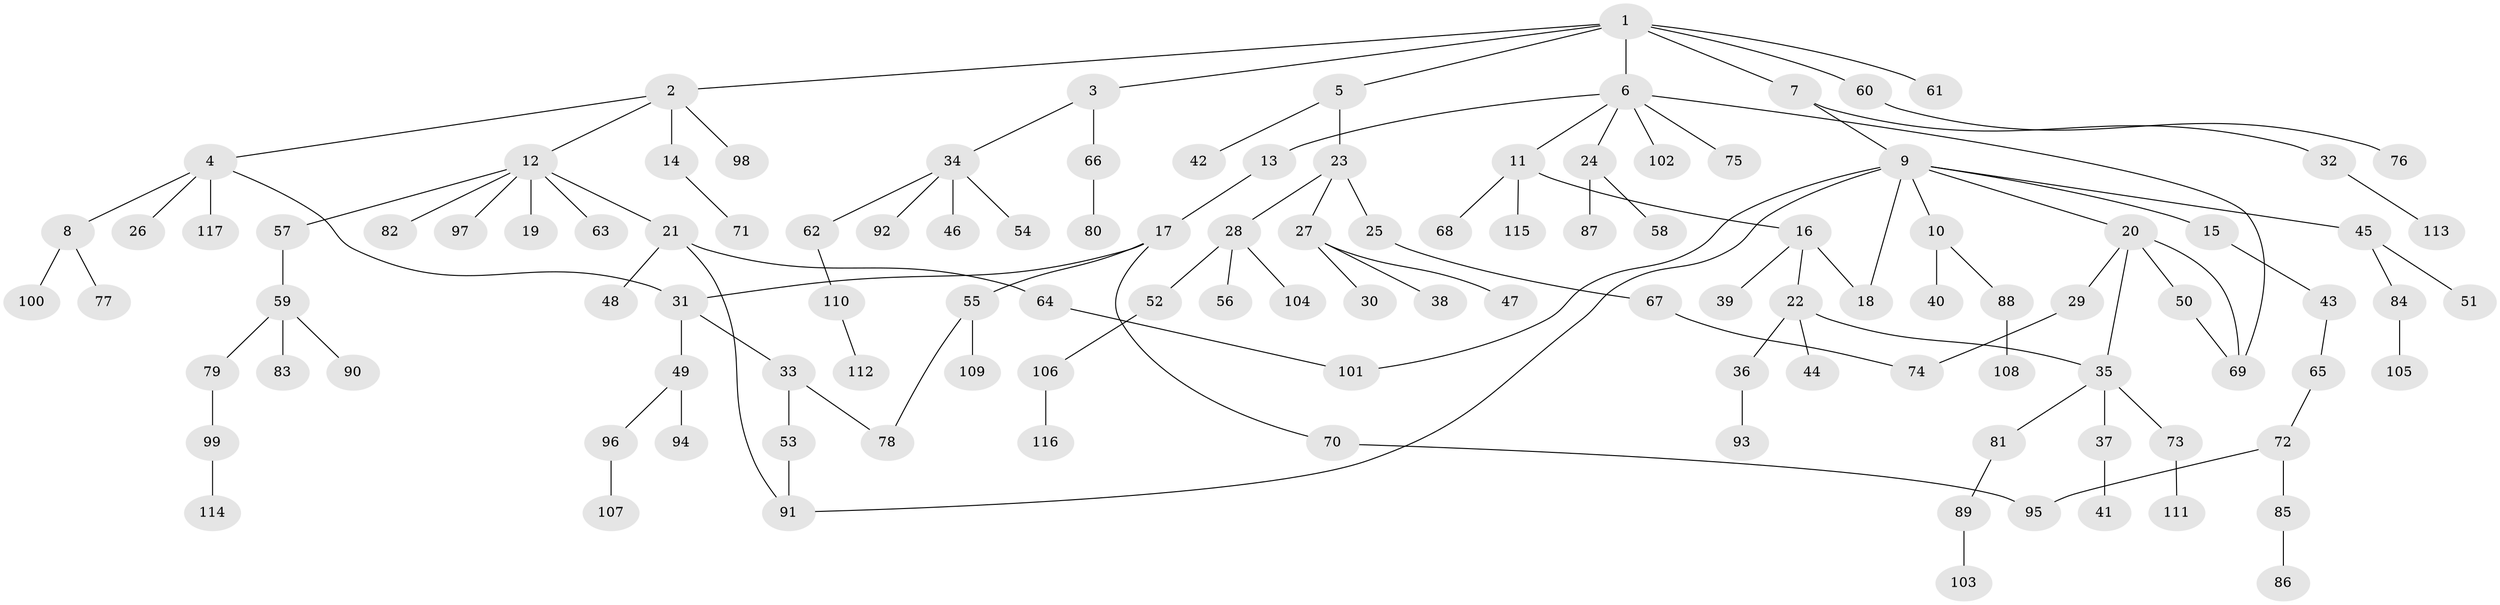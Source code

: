 // coarse degree distribution, {1: 0.6956521739130435, 2: 0.1956521739130435, 3: 0.043478260869565216, 12: 0.021739130434782608, 19: 0.021739130434782608, 7: 0.021739130434782608}
// Generated by graph-tools (version 1.1) at 2025/45/03/04/25 21:45:40]
// undirected, 117 vertices, 127 edges
graph export_dot {
graph [start="1"]
  node [color=gray90,style=filled];
  1;
  2;
  3;
  4;
  5;
  6;
  7;
  8;
  9;
  10;
  11;
  12;
  13;
  14;
  15;
  16;
  17;
  18;
  19;
  20;
  21;
  22;
  23;
  24;
  25;
  26;
  27;
  28;
  29;
  30;
  31;
  32;
  33;
  34;
  35;
  36;
  37;
  38;
  39;
  40;
  41;
  42;
  43;
  44;
  45;
  46;
  47;
  48;
  49;
  50;
  51;
  52;
  53;
  54;
  55;
  56;
  57;
  58;
  59;
  60;
  61;
  62;
  63;
  64;
  65;
  66;
  67;
  68;
  69;
  70;
  71;
  72;
  73;
  74;
  75;
  76;
  77;
  78;
  79;
  80;
  81;
  82;
  83;
  84;
  85;
  86;
  87;
  88;
  89;
  90;
  91;
  92;
  93;
  94;
  95;
  96;
  97;
  98;
  99;
  100;
  101;
  102;
  103;
  104;
  105;
  106;
  107;
  108;
  109;
  110;
  111;
  112;
  113;
  114;
  115;
  116;
  117;
  1 -- 2;
  1 -- 3;
  1 -- 5;
  1 -- 6;
  1 -- 7;
  1 -- 60;
  1 -- 61;
  2 -- 4;
  2 -- 12;
  2 -- 14;
  2 -- 98;
  3 -- 34;
  3 -- 66;
  4 -- 8;
  4 -- 26;
  4 -- 31;
  4 -- 117;
  5 -- 23;
  5 -- 42;
  6 -- 11;
  6 -- 13;
  6 -- 24;
  6 -- 69;
  6 -- 75;
  6 -- 102;
  7 -- 9;
  7 -- 32;
  8 -- 77;
  8 -- 100;
  9 -- 10;
  9 -- 15;
  9 -- 18;
  9 -- 20;
  9 -- 45;
  9 -- 101;
  9 -- 91;
  10 -- 40;
  10 -- 88;
  11 -- 16;
  11 -- 68;
  11 -- 115;
  12 -- 19;
  12 -- 21;
  12 -- 57;
  12 -- 63;
  12 -- 82;
  12 -- 97;
  13 -- 17;
  14 -- 71;
  15 -- 43;
  16 -- 22;
  16 -- 39;
  16 -- 18;
  17 -- 55;
  17 -- 70;
  17 -- 31;
  20 -- 29;
  20 -- 50;
  20 -- 35;
  20 -- 69;
  21 -- 48;
  21 -- 64;
  21 -- 91;
  22 -- 35;
  22 -- 36;
  22 -- 44;
  23 -- 25;
  23 -- 27;
  23 -- 28;
  24 -- 58;
  24 -- 87;
  25 -- 67;
  27 -- 30;
  27 -- 38;
  27 -- 47;
  28 -- 52;
  28 -- 56;
  28 -- 104;
  29 -- 74;
  31 -- 33;
  31 -- 49;
  32 -- 113;
  33 -- 53;
  33 -- 78;
  34 -- 46;
  34 -- 54;
  34 -- 62;
  34 -- 92;
  35 -- 37;
  35 -- 73;
  35 -- 81;
  36 -- 93;
  37 -- 41;
  43 -- 65;
  45 -- 51;
  45 -- 84;
  49 -- 94;
  49 -- 96;
  50 -- 69;
  52 -- 106;
  53 -- 91;
  55 -- 78;
  55 -- 109;
  57 -- 59;
  59 -- 79;
  59 -- 83;
  59 -- 90;
  60 -- 76;
  62 -- 110;
  64 -- 101;
  65 -- 72;
  66 -- 80;
  67 -- 74;
  70 -- 95;
  72 -- 85;
  72 -- 95;
  73 -- 111;
  79 -- 99;
  81 -- 89;
  84 -- 105;
  85 -- 86;
  88 -- 108;
  89 -- 103;
  96 -- 107;
  99 -- 114;
  106 -- 116;
  110 -- 112;
}
